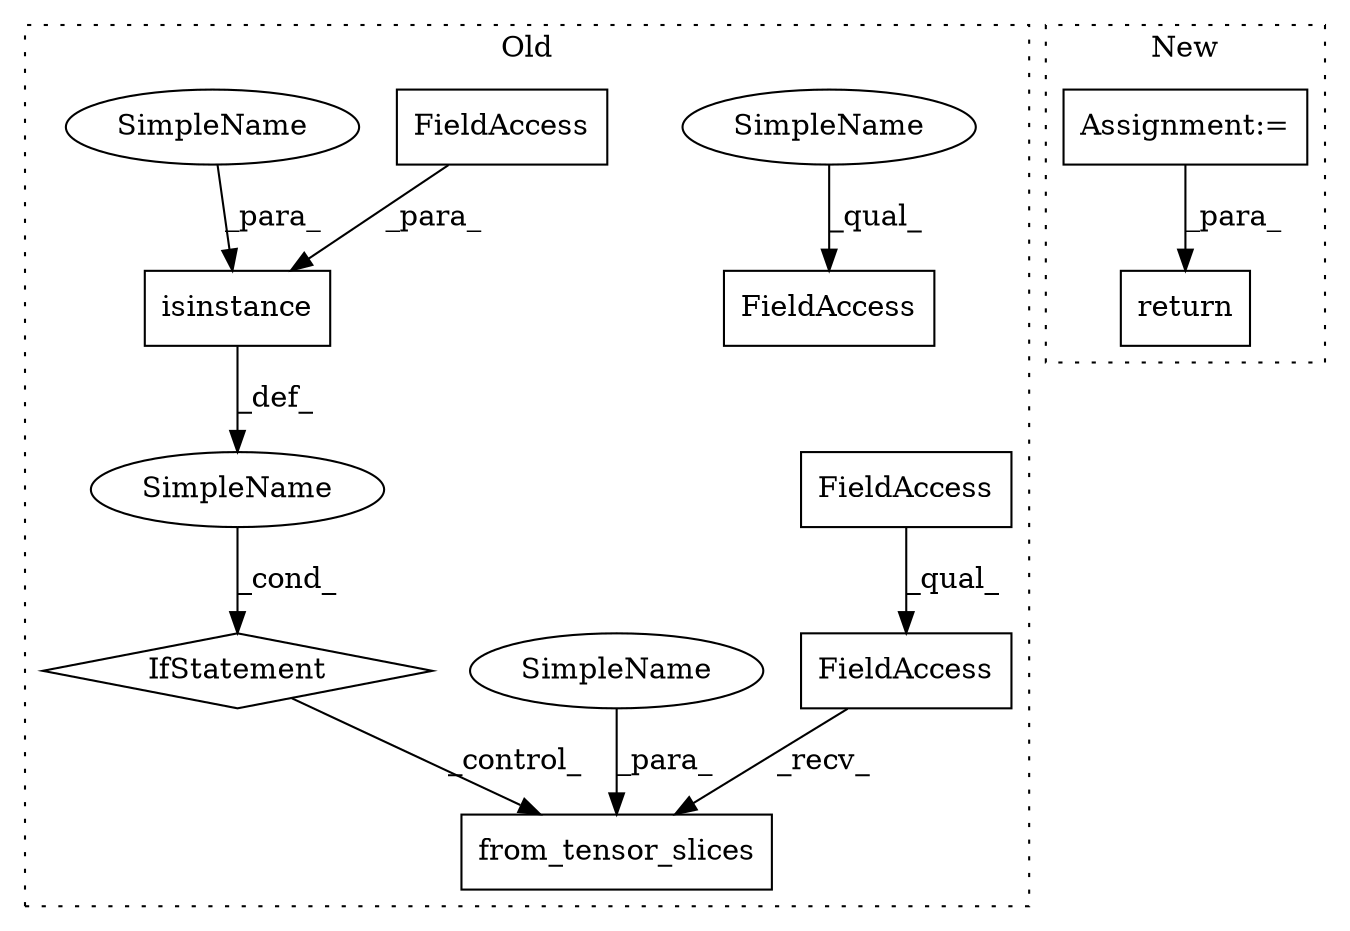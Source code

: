 digraph G {
subgraph cluster0 {
1 [label="from_tensor_slices" a="32" s="2740,2760" l="19,1" shape="box"];
3 [label="isinstance" a="32" s="2677,2703" l="11,1" shape="box"];
4 [label="FieldAccess" a="22" s="2716" l="23" shape="box"];
5 [label="FieldAccess" a="22" s="2690" l="13" shape="box"];
6 [label="FieldAccess" a="22" s="2716" l="15" shape="box"];
7 [label="IfStatement" a="25" s="2673,2704" l="4,2" shape="diamond"];
8 [label="FieldAccess" a="22" s="2621" l="7" shape="box"];
9 [label="SimpleName" a="42" s="" l="" shape="ellipse"];
11 [label="SimpleName" a="42" s="2759" l="1" shape="ellipse"];
12 [label="SimpleName" a="42" s="2621" l="1" shape="ellipse"];
13 [label="SimpleName" a="42" s="2688" l="1" shape="ellipse"];
label = "Old";
style="dotted";
}
subgraph cluster1 {
2 [label="return" a="41" s="2889" l="7" shape="box"];
10 [label="Assignment:=" a="7" s="2720" l="1" shape="box"];
label = "New";
style="dotted";
}
3 -> 9 [label="_def_"];
4 -> 1 [label="_recv_"];
5 -> 3 [label="_para_"];
6 -> 4 [label="_qual_"];
7 -> 1 [label="_control_"];
9 -> 7 [label="_cond_"];
10 -> 2 [label="_para_"];
11 -> 1 [label="_para_"];
12 -> 8 [label="_qual_"];
13 -> 3 [label="_para_"];
}
